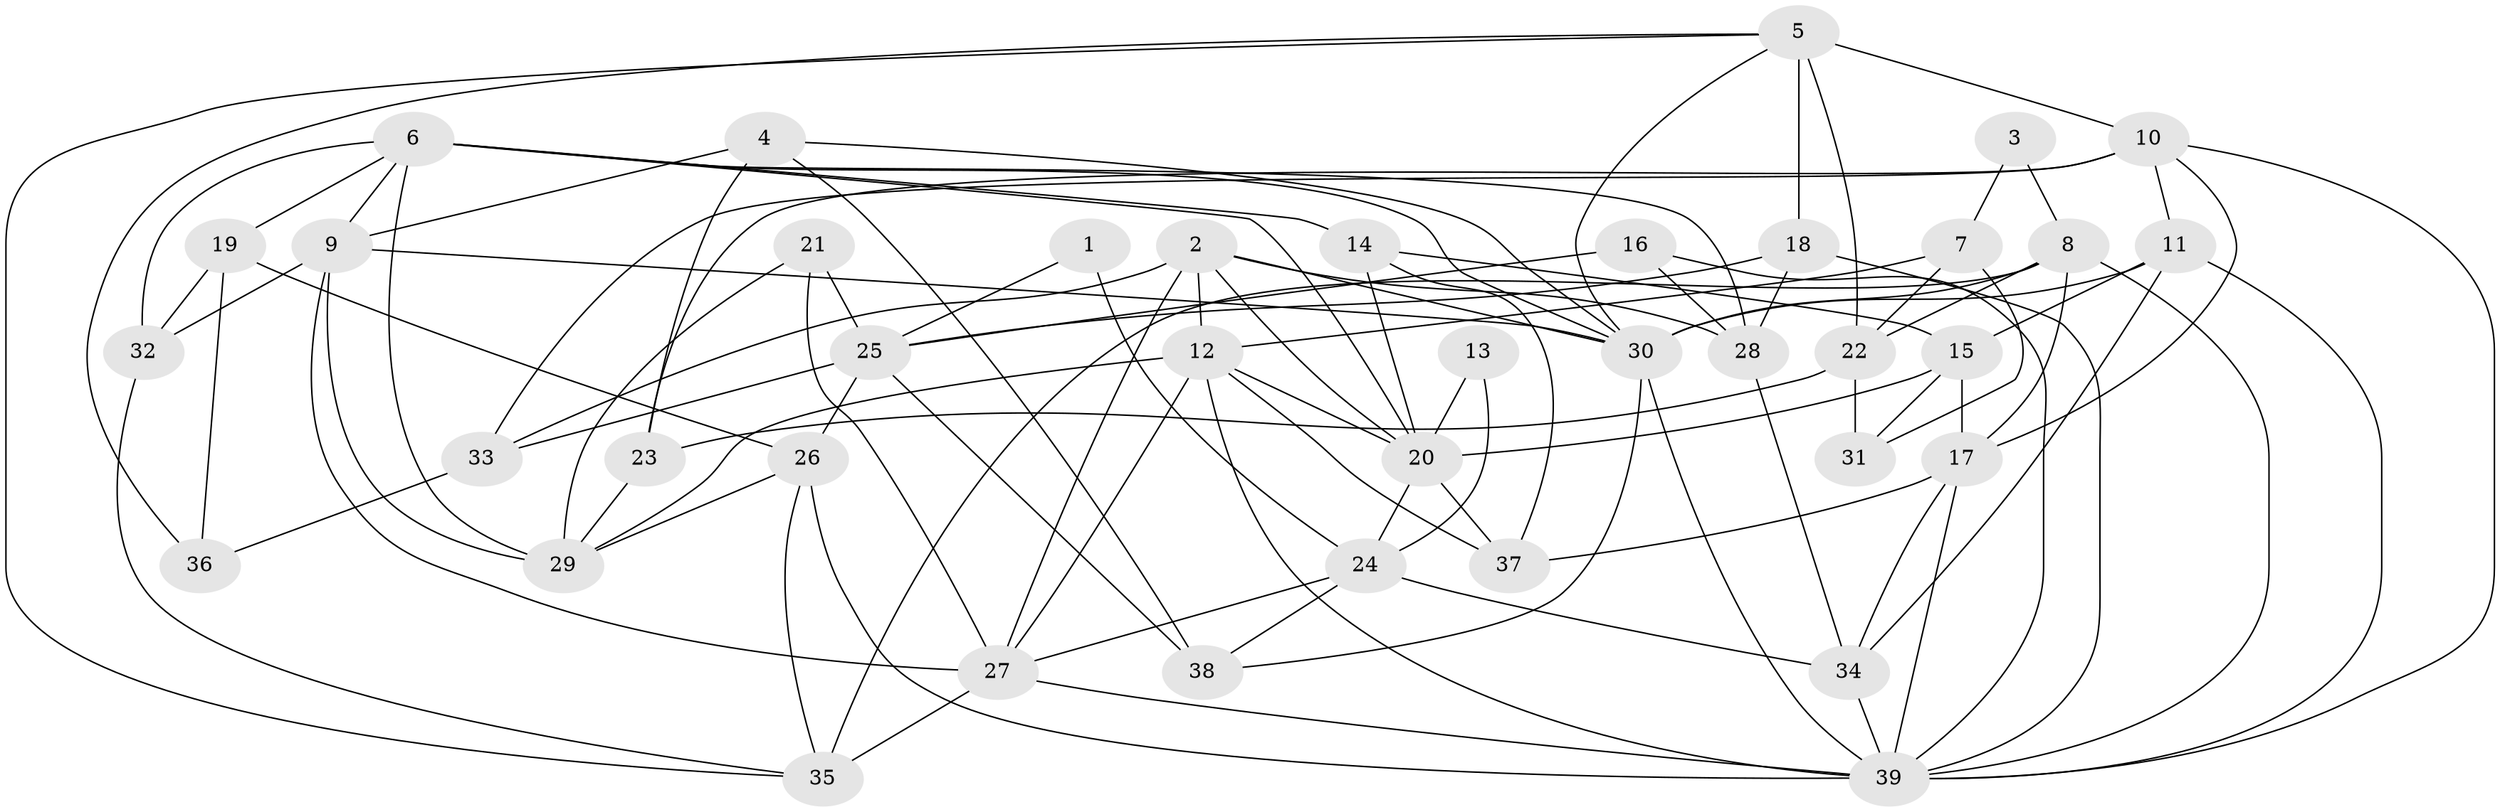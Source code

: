 // original degree distribution, {3: 0.2727272727272727, 4: 0.2597402597402597, 6: 0.07792207792207792, 2: 0.11688311688311688, 5: 0.23376623376623376, 7: 0.03896103896103896}
// Generated by graph-tools (version 1.1) at 2025/02/03/09/25 03:02:15]
// undirected, 39 vertices, 99 edges
graph export_dot {
graph [start="1"]
  node [color=gray90,style=filled];
  1;
  2;
  3;
  4;
  5;
  6;
  7;
  8;
  9;
  10;
  11;
  12;
  13;
  14;
  15;
  16;
  17;
  18;
  19;
  20;
  21;
  22;
  23;
  24;
  25;
  26;
  27;
  28;
  29;
  30;
  31;
  32;
  33;
  34;
  35;
  36;
  37;
  38;
  39;
  1 -- 24 [weight=1.0];
  1 -- 25 [weight=1.0];
  2 -- 12 [weight=1.0];
  2 -- 20 [weight=1.0];
  2 -- 27 [weight=1.0];
  2 -- 28 [weight=1.0];
  2 -- 30 [weight=1.0];
  2 -- 33 [weight=1.0];
  3 -- 7 [weight=1.0];
  3 -- 8 [weight=1.0];
  4 -- 9 [weight=1.0];
  4 -- 23 [weight=1.0];
  4 -- 30 [weight=1.0];
  4 -- 38 [weight=1.0];
  5 -- 10 [weight=1.0];
  5 -- 18 [weight=1.0];
  5 -- 22 [weight=2.0];
  5 -- 30 [weight=1.0];
  5 -- 35 [weight=1.0];
  5 -- 36 [weight=1.0];
  6 -- 9 [weight=1.0];
  6 -- 14 [weight=1.0];
  6 -- 19 [weight=1.0];
  6 -- 20 [weight=1.0];
  6 -- 28 [weight=1.0];
  6 -- 29 [weight=1.0];
  6 -- 30 [weight=1.0];
  6 -- 32 [weight=2.0];
  7 -- 12 [weight=1.0];
  7 -- 22 [weight=2.0];
  7 -- 31 [weight=1.0];
  8 -- 17 [weight=1.0];
  8 -- 22 [weight=1.0];
  8 -- 30 [weight=1.0];
  8 -- 35 [weight=1.0];
  8 -- 39 [weight=1.0];
  9 -- 27 [weight=1.0];
  9 -- 29 [weight=1.0];
  9 -- 30 [weight=1.0];
  9 -- 32 [weight=1.0];
  10 -- 11 [weight=1.0];
  10 -- 17 [weight=1.0];
  10 -- 23 [weight=1.0];
  10 -- 33 [weight=1.0];
  10 -- 39 [weight=1.0];
  11 -- 15 [weight=1.0];
  11 -- 30 [weight=2.0];
  11 -- 34 [weight=1.0];
  11 -- 39 [weight=1.0];
  12 -- 20 [weight=2.0];
  12 -- 27 [weight=1.0];
  12 -- 29 [weight=1.0];
  12 -- 37 [weight=1.0];
  12 -- 39 [weight=1.0];
  13 -- 20 [weight=1.0];
  13 -- 24 [weight=1.0];
  14 -- 15 [weight=1.0];
  14 -- 20 [weight=1.0];
  14 -- 37 [weight=1.0];
  15 -- 17 [weight=1.0];
  15 -- 20 [weight=2.0];
  15 -- 31 [weight=1.0];
  16 -- 25 [weight=1.0];
  16 -- 28 [weight=1.0];
  16 -- 39 [weight=1.0];
  17 -- 34 [weight=1.0];
  17 -- 37 [weight=1.0];
  17 -- 39 [weight=1.0];
  18 -- 25 [weight=1.0];
  18 -- 28 [weight=2.0];
  18 -- 39 [weight=1.0];
  19 -- 26 [weight=1.0];
  19 -- 32 [weight=1.0];
  19 -- 36 [weight=1.0];
  20 -- 24 [weight=1.0];
  20 -- 37 [weight=1.0];
  21 -- 25 [weight=1.0];
  21 -- 27 [weight=1.0];
  21 -- 29 [weight=3.0];
  22 -- 23 [weight=1.0];
  22 -- 31 [weight=2.0];
  23 -- 29 [weight=1.0];
  24 -- 27 [weight=1.0];
  24 -- 34 [weight=1.0];
  24 -- 38 [weight=2.0];
  25 -- 26 [weight=1.0];
  25 -- 33 [weight=1.0];
  25 -- 38 [weight=2.0];
  26 -- 29 [weight=1.0];
  26 -- 35 [weight=1.0];
  26 -- 39 [weight=1.0];
  27 -- 35 [weight=2.0];
  27 -- 39 [weight=1.0];
  28 -- 34 [weight=1.0];
  30 -- 38 [weight=2.0];
  30 -- 39 [weight=1.0];
  32 -- 35 [weight=1.0];
  33 -- 36 [weight=1.0];
  34 -- 39 [weight=2.0];
}
